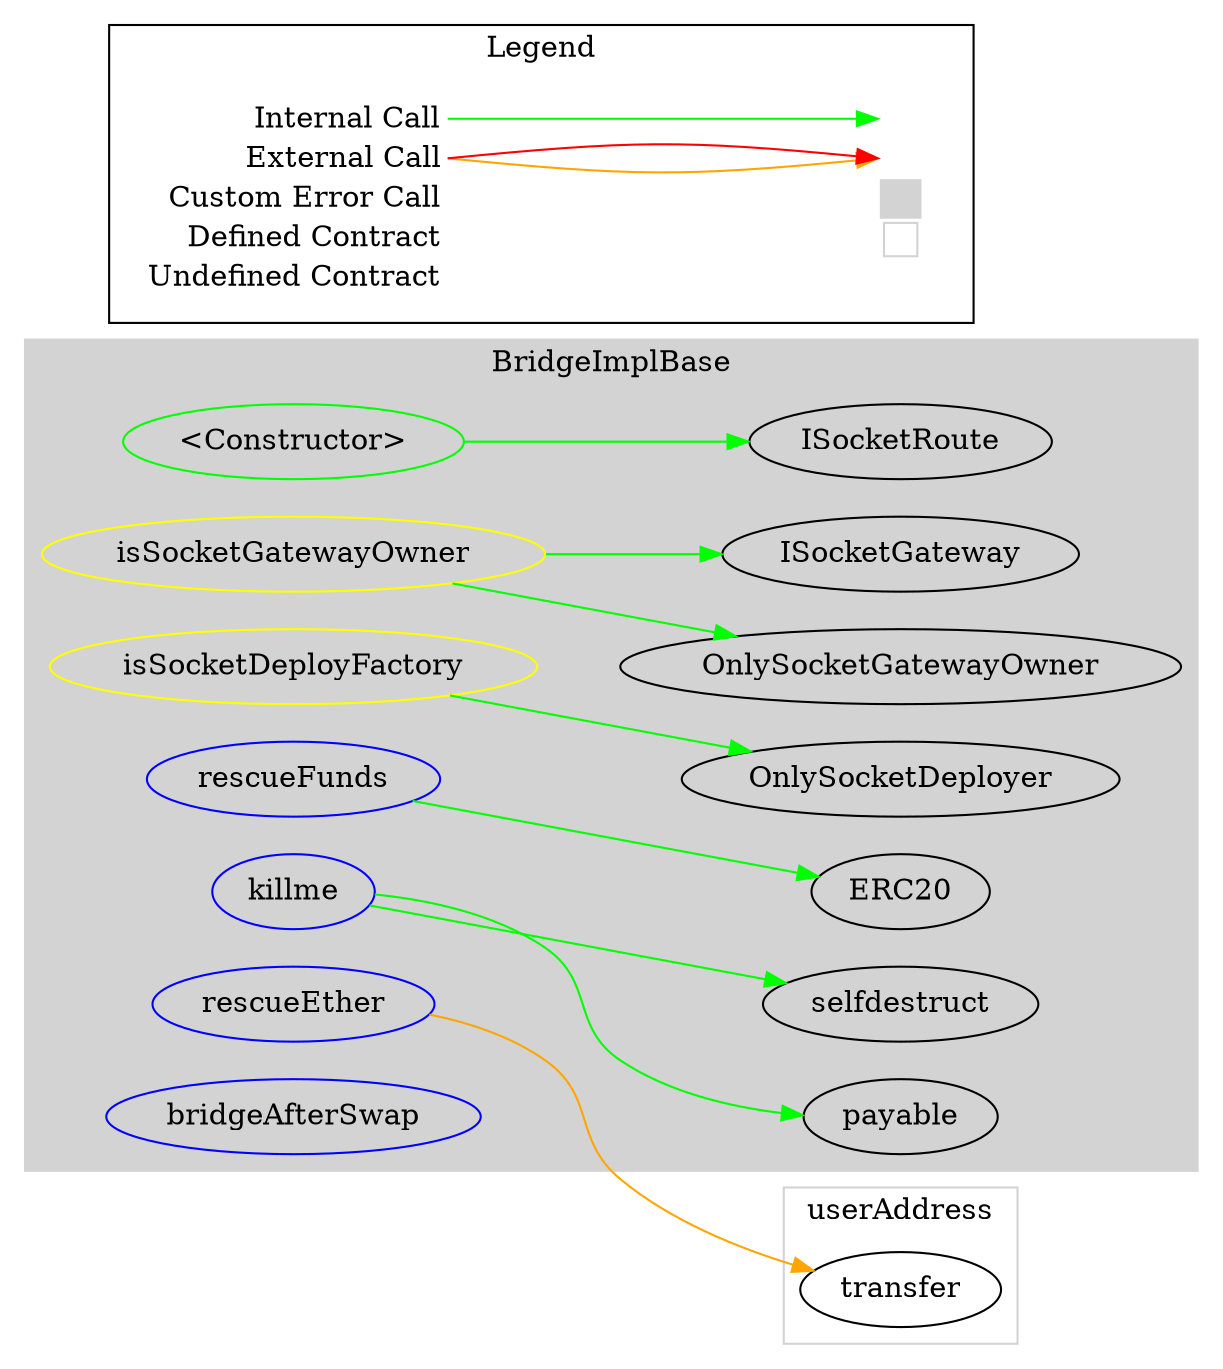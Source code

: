 digraph G {
  graph [ ratio = "auto", page = "100", compound =true ];
subgraph "clusterBridgeImplBase" {
  graph [ label = "BridgeImplBase", color = "lightgray", style = "filled", bgcolor = "lightgray" ];
  "BridgeImplBase.<Constructor>" [ label = "<Constructor>", color = "green" ];
  "BridgeImplBase.isSocketGatewayOwner" [ label = "isSocketGatewayOwner", color = "yellow" ];
  "BridgeImplBase.isSocketDeployFactory" [ label = "isSocketDeployFactory", color = "yellow" ];
  "BridgeImplBase.rescueFunds" [ label = "rescueFunds", color = "blue" ];
  "BridgeImplBase.rescueEther" [ label = "rescueEther", color = "blue" ];
  "BridgeImplBase.killme" [ label = "killme", color = "blue" ];
  "BridgeImplBase.bridgeAfterSwap" [ label = "bridgeAfterSwap", color = "blue" ];
  "BridgeImplBase.ISocketRoute" [ label = "ISocketRoute" ];
  "BridgeImplBase.ISocketGateway" [ label = "ISocketGateway" ];
  "BridgeImplBase.OnlySocketGatewayOwner" [ label = "OnlySocketGatewayOwner" ];
  "BridgeImplBase.OnlySocketDeployer" [ label = "OnlySocketDeployer" ];
  "BridgeImplBase.ERC20" [ label = "ERC20" ];
  "BridgeImplBase.selfdestruct" [ label = "selfdestruct" ];
  "BridgeImplBase.payable" [ label = "payable" ];
}

subgraph "clusteruserAddress" {
  graph [ label = "userAddress", color = "lightgray" ];
  "userAddress.transfer" [ label = "transfer" ];
}

  "BridgeImplBase.<Constructor>";
  "BridgeImplBase.ISocketRoute";
  "BridgeImplBase.isSocketGatewayOwner";
  "BridgeImplBase.ISocketGateway";
  "BridgeImplBase.OnlySocketGatewayOwner";
  "BridgeImplBase.isSocketDeployFactory";
  "BridgeImplBase.OnlySocketDeployer";
  "BridgeImplBase.rescueFunds";
  "BridgeImplBase.ERC20";
  "BridgeImplBase.rescueEther";
  "userAddress.transfer";
  "BridgeImplBase.killme";
  "BridgeImplBase.selfdestruct";
  "BridgeImplBase.payable";
  "BridgeImplBase.<Constructor>" -> "BridgeImplBase.ISocketRoute" [ color = "green" ];
  "BridgeImplBase.isSocketGatewayOwner" -> "BridgeImplBase.ISocketGateway" [ color = "green" ];
  "BridgeImplBase.isSocketGatewayOwner" -> "BridgeImplBase.OnlySocketGatewayOwner" [ color = "green" ];
  "BridgeImplBase.isSocketDeployFactory" -> "BridgeImplBase.OnlySocketDeployer" [ color = "green" ];
  "BridgeImplBase.rescueFunds" -> "BridgeImplBase.ERC20" [ color = "green" ];
  "BridgeImplBase.rescueEther" -> "userAddress.transfer" [ color = "orange" ];
  "BridgeImplBase.killme" -> "BridgeImplBase.selfdestruct" [ color = "green" ];
  "BridgeImplBase.killme" -> "BridgeImplBase.payable" [ color = "green" ];


rankdir=LR
node [shape=plaintext]
subgraph cluster_01 { 
label = "Legend";
key [label=<<table border="0" cellpadding="2" cellspacing="0" cellborder="0">
  <tr><td align="right" port="i1">Internal Call</td></tr>
  <tr><td align="right" port="i2">External Call</td></tr>
  <tr><td align="right" port="i2">Custom Error Call</td></tr>
  <tr><td align="right" port="i3">Defined Contract</td></tr>
  <tr><td align="right" port="i4">Undefined Contract</td></tr>
  </table>>]
key2 [label=<<table border="0" cellpadding="2" cellspacing="0" cellborder="0">
  <tr><td port="i1">&nbsp;&nbsp;&nbsp;</td></tr>
  <tr><td port="i2">&nbsp;&nbsp;&nbsp;</td></tr>
  <tr><td port="i3" bgcolor="lightgray">&nbsp;&nbsp;&nbsp;</td></tr>
  <tr><td port="i4">
    <table border="1" cellborder="0" cellspacing="0" cellpadding="7" color="lightgray">
      <tr>
       <td></td>
      </tr>
     </table>
  </td></tr>
  </table>>]
key:i1:e -> key2:i1:w [color="green"]
key:i2:e -> key2:i2:w [color="orange"]
key:i2:e -> key2:i2:w [color="red"]
}
}

